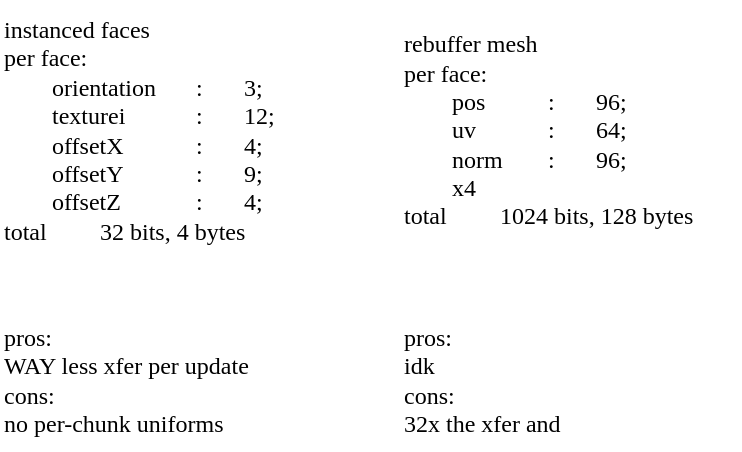 <mxfile version="26.2.2">
  <diagram name="Page-1" id="463sRrslkw7nEG1_aPB8">
    <mxGraphModel dx="671" dy="453" grid="1" gridSize="10" guides="1" tooltips="1" connect="1" arrows="1" fold="1" page="1" pageScale="1" pageWidth="2336" pageHeight="1654" math="0" shadow="0">
      <root>
        <mxCell id="0" />
        <mxCell id="1" parent="0" />
        <mxCell id="CxNZsdLOe0-yyKUCQXZd-1" value="instanced faces&lt;div&gt;per face:&lt;/div&gt;&lt;div&gt;&lt;span style=&quot;white-space: pre;&quot;&gt;&#x9;&lt;/span&gt;orientation&lt;span style=&quot;white-space: pre;&quot;&gt;&#x9;&lt;/span&gt;:&lt;span style=&quot;white-space: pre;&quot;&gt;&#x9;&lt;/span&gt;3;&lt;br&gt;&lt;/div&gt;&lt;div&gt;&lt;span style=&quot;white-space: pre;&quot;&gt;&#x9;&lt;/span&gt;texturei&lt;span style=&quot;white-space: pre;&quot;&gt;&#x9;&lt;/span&gt;&lt;span style=&quot;white-space: pre;&quot;&gt;&#x9;&lt;/span&gt;:&lt;span style=&quot;white-space: pre;&quot;&gt;&#x9;&lt;/span&gt;12;&lt;br&gt;&lt;/div&gt;&lt;div&gt;&lt;span style=&quot;white-space: pre;&quot;&gt;&#x9;&lt;/span&gt;offsetX&lt;span style=&quot;white-space: pre;&quot;&gt;&#x9;&lt;/span&gt;&lt;span style=&quot;white-space: pre;&quot;&gt;&#x9;&lt;/span&gt;:&lt;span style=&quot;white-space: pre;&quot;&gt;&#x9;&lt;/span&gt;4;&lt;br&gt;&lt;/div&gt;&lt;div&gt;&lt;span style=&quot;white-space: pre;&quot;&gt;&#x9;&lt;/span&gt;offsetY&lt;span style=&quot;white-space: pre;&quot;&gt;&#x9;&lt;/span&gt;&lt;span style=&quot;white-space: pre;&quot;&gt;&#x9;&lt;/span&gt;:&lt;span style=&quot;white-space: pre;&quot;&gt;&#x9;&lt;/span&gt;9;&lt;br&gt;&lt;/div&gt;&lt;div&gt;&lt;span style=&quot;white-space: pre;&quot;&gt;&#x9;&lt;/span&gt;offsetZ&lt;span style=&quot;white-space: pre;&quot;&gt;&#x9;&lt;/span&gt;&lt;span style=&quot;white-space: pre;&quot;&gt;&#x9;&lt;/span&gt;:&lt;span style=&quot;white-space: pre;&quot;&gt;&#x9;&lt;/span&gt;4;&lt;br&gt;&lt;/div&gt;&lt;div&gt;total&lt;span style=&quot;white-space: pre;&quot;&gt;&#x9;&lt;/span&gt;&lt;span style=&quot;white-space: pre;&quot;&gt;&#x9;&lt;/span&gt;32 bits, 4 bytes&lt;span style=&quot;white-space: pre;&quot;&gt;&lt;/span&gt;&lt;/div&gt;" style="text;html=1;align=left;verticalAlign=middle;resizable=0;points=[];autosize=1;strokeColor=none;fillColor=none;fontFamily=Times New Roman;" vertex="1" parent="1">
          <mxGeometry x="30" y="125" width="160" height="130" as="geometry" />
        </mxCell>
        <mxCell id="CxNZsdLOe0-yyKUCQXZd-2" value="rebuffer mesh&lt;div&gt;per face:&lt;/div&gt;&lt;div&gt;&lt;span style=&quot;white-space: pre;&quot;&gt;&#x9;&lt;/span&gt;pos&lt;span style=&quot;white-space: pre;&quot;&gt;&#x9;&lt;/span&gt;&lt;span style=&quot;white-space: pre;&quot;&gt;&#x9;&lt;/span&gt;:&lt;span style=&quot;white-space: pre;&quot;&gt;&#x9;&lt;/span&gt;96;&lt;br&gt;&lt;/div&gt;&lt;div&gt;&lt;span style=&quot;white-space: pre;&quot;&gt;&#x9;&lt;/span&gt;uv&lt;span style=&quot;white-space: pre;&quot;&gt;&#x9;&lt;/span&gt;&lt;span style=&quot;white-space: pre;&quot;&gt;&#x9;&lt;/span&gt;:&lt;span style=&quot;white-space: pre;&quot;&gt;&#x9;&lt;/span&gt;64;&lt;br&gt;&lt;/div&gt;&lt;div&gt;&lt;span style=&quot;white-space: pre;&quot;&gt;&#x9;&lt;/span&gt;norm&lt;span style=&quot;white-space: pre;&quot;&gt;&#x9;&lt;/span&gt;:&lt;span style=&quot;white-space: pre;&quot;&gt;&#x9;&lt;/span&gt;96;&lt;br&gt;&lt;/div&gt;&lt;div&gt;&lt;span style=&quot;white-space: pre;&quot;&gt;&#x9;&lt;/span&gt;x4&lt;br&gt;&lt;/div&gt;&lt;div&gt;total&lt;span style=&quot;white-space: pre;&quot;&gt;&#x9;&lt;/span&gt;&lt;span style=&quot;white-space: pre;&quot;&gt;&#x9;&lt;/span&gt;1024 bits, 128 bytes&lt;span style=&quot;white-space: pre;&quot;&gt;&lt;/span&gt;&lt;/div&gt;" style="text;html=1;align=left;verticalAlign=middle;resizable=0;points=[];autosize=1;strokeColor=none;fillColor=none;fontFamily=Times New Roman;" vertex="1" parent="1">
          <mxGeometry x="230" y="135" width="170" height="110" as="geometry" />
        </mxCell>
        <mxCell id="CxNZsdLOe0-yyKUCQXZd-30" value="pros:&lt;div&gt;WAY less xfer per update&lt;/div&gt;&lt;div&gt;cons:&lt;/div&gt;&lt;div&gt;no per-chunk uniforms&lt;/div&gt;" style="text;html=1;align=left;verticalAlign=middle;resizable=0;points=[];autosize=1;strokeColor=none;fillColor=none;fontFamily=Times New Roman;" vertex="1" parent="1">
          <mxGeometry x="30" y="280" width="150" height="70" as="geometry" />
        </mxCell>
        <mxCell id="CxNZsdLOe0-yyKUCQXZd-31" value="pros:&lt;div&gt;&lt;span style=&quot;background-color: transparent; color: light-dark(rgb(0, 0, 0), rgb(255, 255, 255));&quot;&gt;idk&lt;/span&gt;&lt;/div&gt;&lt;div&gt;&lt;span style=&quot;background-color: transparent; color: light-dark(rgb(0, 0, 0), rgb(255, 255, 255));&quot;&gt;cons:&lt;/span&gt;&lt;/div&gt;&lt;div&gt;32x the xfer and&amp;nbsp;&lt;/div&gt;" style="text;html=1;align=left;verticalAlign=middle;resizable=0;points=[];autosize=1;strokeColor=none;fillColor=none;fontFamily=Times New Roman;" vertex="1" parent="1">
          <mxGeometry x="230" y="280" width="100" height="70" as="geometry" />
        </mxCell>
      </root>
    </mxGraphModel>
  </diagram>
</mxfile>
